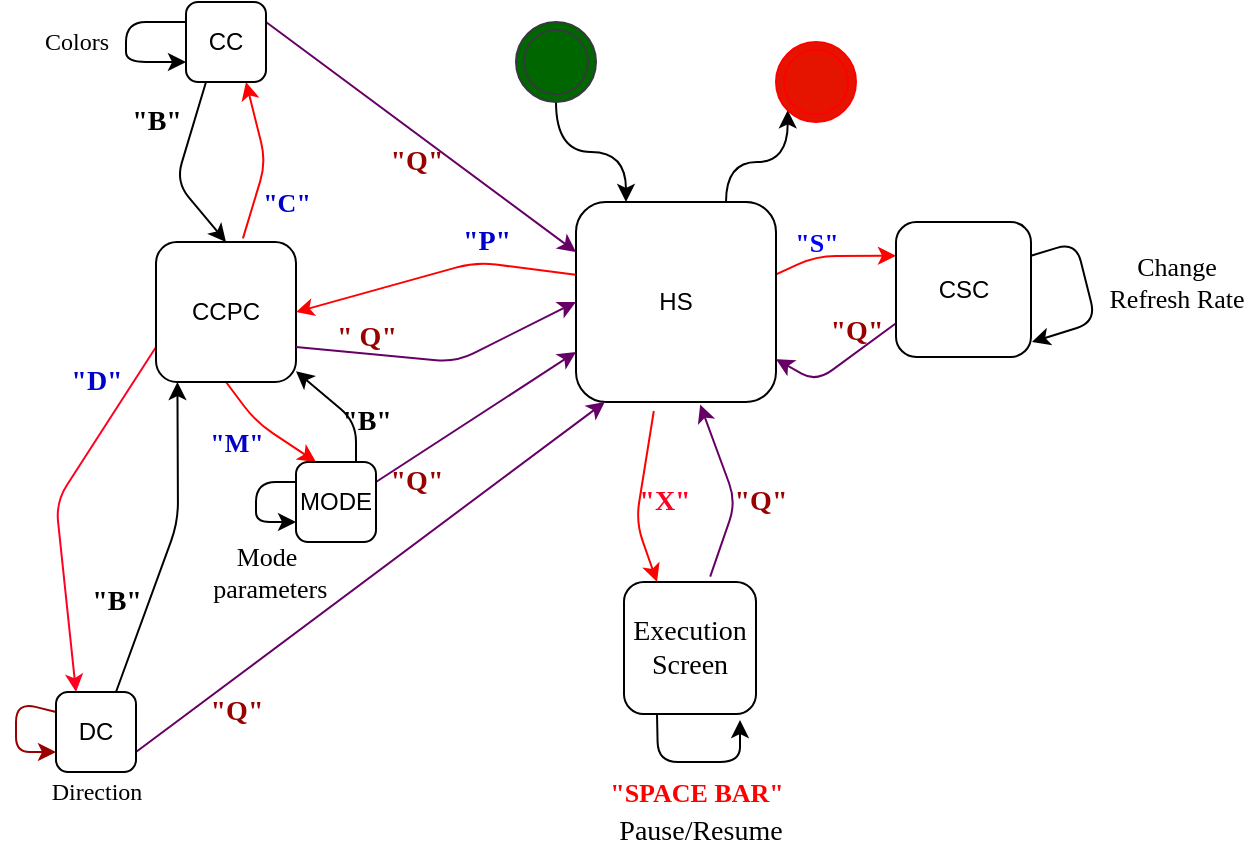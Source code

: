 <mxfile version="14.1.6" type="github" pages="4">
  <diagram id="KMENqYFub2aKkqoj55aV" name="Page-1">
    <mxGraphModel dx="1248" dy="717" grid="1" gridSize="10" guides="1" tooltips="1" connect="1" arrows="1" fold="1" page="1" pageScale="1" pageWidth="827" pageHeight="1169" math="0" shadow="0">
      <root>
        <mxCell id="0" />
        <mxCell id="1" parent="0" />
        <mxCell id="udsd9_pY-eEv8tuGQc4j-26" style="edgeStyle=none;rounded=1;orthogonalLoop=1;jettySize=auto;html=1;entryX=0;entryY=0.25;entryDx=0;entryDy=0;strokeColor=#FF0000;" parent="1" target="udsd9_pY-eEv8tuGQc4j-3" edge="1">
          <mxGeometry relative="1" as="geometry">
            <mxPoint x="460" y="320" as="sourcePoint" />
            <Array as="points">
              <mxPoint x="510" y="297" />
            </Array>
          </mxGeometry>
        </mxCell>
        <mxCell id="udsd9_pY-eEv8tuGQc4j-34" style="edgeStyle=none;rounded=1;orthogonalLoop=1;jettySize=auto;html=1;entryX=0.25;entryY=0;entryDx=0;entryDy=0;fillColor=#e51400;exitX=0.389;exitY=1.045;exitDx=0;exitDy=0;exitPerimeter=0;strokeColor=#FF0000;" parent="1" target="udsd9_pY-eEv8tuGQc4j-5" edge="1" source="udsd9_pY-eEv8tuGQc4j-2">
          <mxGeometry relative="1" as="geometry">
            <mxPoint x="413" y="371" as="sourcePoint" />
            <Array as="points">
              <mxPoint x="420" y="430" />
            </Array>
          </mxGeometry>
        </mxCell>
        <mxCell id="udsd9_pY-eEv8tuGQc4j-35" style="edgeStyle=none;rounded=1;orthogonalLoop=1;jettySize=auto;html=1;exitX=0.653;exitY=-0.041;exitDx=0;exitDy=0;entryX=0.621;entryY=1.013;entryDx=0;entryDy=0;entryPerimeter=0;fillColor=#e51400;exitPerimeter=0;strokeColor=#660066;" parent="1" source="udsd9_pY-eEv8tuGQc4j-5" target="udsd9_pY-eEv8tuGQc4j-2" edge="1">
          <mxGeometry relative="1" as="geometry">
            <Array as="points">
              <mxPoint x="470" y="420" />
            </Array>
          </mxGeometry>
        </mxCell>
        <mxCell id="udsd9_pY-eEv8tuGQc4j-2" value="HS" style="whiteSpace=wrap;html=1;aspect=fixed;rounded=1;" parent="1" vertex="1">
          <mxGeometry x="390" y="270" width="100" height="100" as="geometry" />
        </mxCell>
        <mxCell id="udsd9_pY-eEv8tuGQc4j-27" style="edgeStyle=none;rounded=1;orthogonalLoop=1;jettySize=auto;html=1;exitX=0;exitY=0.75;exitDx=0;exitDy=0;strokeColor=#660066;" parent="1" source="udsd9_pY-eEv8tuGQc4j-3" target="udsd9_pY-eEv8tuGQc4j-2" edge="1">
          <mxGeometry relative="1" as="geometry">
            <Array as="points">
              <mxPoint x="510" y="360" />
            </Array>
          </mxGeometry>
        </mxCell>
        <mxCell id="jzjaGbgt3XxLTUYfQYjC-26" style="edgeStyle=none;rounded=1;orthogonalLoop=1;jettySize=auto;html=1;strokeColor=#000000;exitX=1;exitY=0.25;exitDx=0;exitDy=0;" edge="1" parent="1" source="udsd9_pY-eEv8tuGQc4j-3">
          <mxGeometry relative="1" as="geometry">
            <mxPoint x="618" y="340" as="targetPoint" />
            <mxPoint x="610" y="280" as="sourcePoint" />
            <Array as="points">
              <mxPoint x="640" y="290" />
              <mxPoint x="650" y="330" />
            </Array>
          </mxGeometry>
        </mxCell>
        <mxCell id="udsd9_pY-eEv8tuGQc4j-3" value="CSC" style="whiteSpace=wrap;html=1;aspect=fixed;rounded=1;" parent="1" vertex="1">
          <mxGeometry x="550" y="280" width="67.5" height="67.5" as="geometry" />
        </mxCell>
        <mxCell id="udsd9_pY-eEv8tuGQc4j-16" style="edgeStyle=none;rounded=1;orthogonalLoop=1;jettySize=auto;html=1;entryX=0.75;entryY=1;entryDx=0;entryDy=0;strokeColor=#FF0000;exitX=0.621;exitY=-0.026;exitDx=0;exitDy=0;exitPerimeter=0;" parent="1" source="udsd9_pY-eEv8tuGQc4j-4" target="udsd9_pY-eEv8tuGQc4j-6" edge="1">
          <mxGeometry relative="1" as="geometry">
            <Array as="points">
              <mxPoint x="235" y="250" />
            </Array>
            <mxPoint x="225" y="280" as="sourcePoint" />
          </mxGeometry>
        </mxCell>
        <mxCell id="udsd9_pY-eEv8tuGQc4j-20" style="edgeStyle=none;rounded=1;orthogonalLoop=1;jettySize=auto;html=1;exitX=0.5;exitY=1;exitDx=0;exitDy=0;entryX=0.25;entryY=0;entryDx=0;entryDy=0;strokeColor=#FF0000;" parent="1" source="udsd9_pY-eEv8tuGQc4j-4" target="udsd9_pY-eEv8tuGQc4j-7" edge="1">
          <mxGeometry relative="1" as="geometry">
            <Array as="points">
              <mxPoint x="230" y="380" />
            </Array>
          </mxGeometry>
        </mxCell>
        <mxCell id="jzjaGbgt3XxLTUYfQYjC-6" style="rounded=1;orthogonalLoop=1;jettySize=auto;html=1;exitX=0;exitY=0.75;exitDx=0;exitDy=0;entryX=0.25;entryY=0;entryDx=0;entryDy=0;strokeColor=#FF0022;" edge="1" parent="1" source="udsd9_pY-eEv8tuGQc4j-4" target="9V0BY9GNrlOSa9ccWIrF-1">
          <mxGeometry relative="1" as="geometry">
            <Array as="points">
              <mxPoint x="130" y="420" />
            </Array>
          </mxGeometry>
        </mxCell>
        <mxCell id="udsd9_pY-eEv8tuGQc4j-4" value="CCPC" style="whiteSpace=wrap;html=1;aspect=fixed;rounded=1;" parent="1" vertex="1">
          <mxGeometry x="180" y="290" width="70" height="70" as="geometry" />
        </mxCell>
        <mxCell id="jzjaGbgt3XxLTUYfQYjC-27" style="edgeStyle=none;rounded=1;orthogonalLoop=1;jettySize=auto;html=1;exitX=0.25;exitY=1;exitDx=0;exitDy=0;strokeColor=#000000;" edge="1" parent="1" source="udsd9_pY-eEv8tuGQc4j-5">
          <mxGeometry relative="1" as="geometry">
            <mxPoint x="472" y="529" as="targetPoint" />
            <Array as="points">
              <mxPoint x="431" y="550" />
              <mxPoint x="472" y="550" />
            </Array>
          </mxGeometry>
        </mxCell>
        <mxCell id="udsd9_pY-eEv8tuGQc4j-5" value="&lt;font face=&quot;Times New Roman&quot; style=&quot;font-size: 14px&quot;&gt;Execution Screen&lt;/font&gt;" style="whiteSpace=wrap;html=1;aspect=fixed;rounded=1;" parent="1" vertex="1">
          <mxGeometry x="414" y="460" width="66" height="66" as="geometry" />
        </mxCell>
        <mxCell id="udsd9_pY-eEv8tuGQc4j-17" style="edgeStyle=none;rounded=1;orthogonalLoop=1;jettySize=auto;html=1;exitX=0.25;exitY=1;exitDx=0;exitDy=0;entryX=0.5;entryY=0;entryDx=0;entryDy=0;" parent="1" source="udsd9_pY-eEv8tuGQc4j-6" target="udsd9_pY-eEv8tuGQc4j-4" edge="1">
          <mxGeometry relative="1" as="geometry">
            <Array as="points">
              <mxPoint x="190" y="260" />
            </Array>
          </mxGeometry>
        </mxCell>
        <mxCell id="udsd9_pY-eEv8tuGQc4j-18" style="edgeStyle=none;rounded=1;orthogonalLoop=1;jettySize=auto;html=1;exitX=1;exitY=0.25;exitDx=0;exitDy=0;entryX=0;entryY=0.25;entryDx=0;entryDy=0;fillColor=#e51400;strokeColor=#660066;" parent="1" source="udsd9_pY-eEv8tuGQc4j-6" target="udsd9_pY-eEv8tuGQc4j-2" edge="1">
          <mxGeometry relative="1" as="geometry" />
        </mxCell>
        <mxCell id="udsd9_pY-eEv8tuGQc4j-6" value="CC" style="whiteSpace=wrap;html=1;aspect=fixed;rounded=1;" parent="1" vertex="1">
          <mxGeometry x="195" y="170" width="40" height="40" as="geometry" />
        </mxCell>
        <mxCell id="udsd9_pY-eEv8tuGQc4j-21" style="edgeStyle=none;rounded=1;orthogonalLoop=1;jettySize=auto;html=1;exitX=0.75;exitY=0;exitDx=0;exitDy=0;" parent="1" source="udsd9_pY-eEv8tuGQc4j-7" target="udsd9_pY-eEv8tuGQc4j-4" edge="1">
          <mxGeometry relative="1" as="geometry">
            <Array as="points">
              <mxPoint x="280" y="380" />
            </Array>
          </mxGeometry>
        </mxCell>
        <mxCell id="udsd9_pY-eEv8tuGQc4j-24" style="edgeStyle=none;rounded=1;orthogonalLoop=1;jettySize=auto;html=1;exitX=1;exitY=0.25;exitDx=0;exitDy=0;entryX=0;entryY=0.75;entryDx=0;entryDy=0;fillColor=#e51400;strokeColor=#660066;" parent="1" source="udsd9_pY-eEv8tuGQc4j-7" target="udsd9_pY-eEv8tuGQc4j-2" edge="1">
          <mxGeometry relative="1" as="geometry" />
        </mxCell>
        <mxCell id="udsd9_pY-eEv8tuGQc4j-38" style="edgeStyle=none;rounded=1;orthogonalLoop=1;jettySize=auto;html=1;exitX=0;exitY=0.25;exitDx=0;exitDy=0;entryX=0;entryY=0.75;entryDx=0;entryDy=0;" parent="1" source="udsd9_pY-eEv8tuGQc4j-7" target="udsd9_pY-eEv8tuGQc4j-7" edge="1">
          <mxGeometry relative="1" as="geometry">
            <mxPoint x="130" y="460" as="targetPoint" />
            <Array as="points">
              <mxPoint x="230" y="410" />
              <mxPoint x="230" y="430" />
            </Array>
          </mxGeometry>
        </mxCell>
        <mxCell id="udsd9_pY-eEv8tuGQc4j-7" value="MODE" style="whiteSpace=wrap;html=1;aspect=fixed;rounded=1;" parent="1" vertex="1">
          <mxGeometry x="250" y="400" width="40" height="40" as="geometry" />
        </mxCell>
        <mxCell id="udsd9_pY-eEv8tuGQc4j-13" value="" style="endArrow=classic;html=1;exitX=-0.002;exitY=0.364;exitDx=0;exitDy=0;entryX=1;entryY=0.5;entryDx=0;entryDy=0;exitPerimeter=0;strokeColor=#FF0000;" parent="1" source="udsd9_pY-eEv8tuGQc4j-2" target="udsd9_pY-eEv8tuGQc4j-4" edge="1">
          <mxGeometry width="50" height="50" relative="1" as="geometry">
            <mxPoint x="440" y="340" as="sourcePoint" />
            <mxPoint x="390" y="390" as="targetPoint" />
            <Array as="points">
              <mxPoint x="340" y="300" />
            </Array>
          </mxGeometry>
        </mxCell>
        <mxCell id="udsd9_pY-eEv8tuGQc4j-14" style="rounded=1;orthogonalLoop=1;jettySize=auto;html=1;elbow=vertical;exitX=1;exitY=0.75;exitDx=0;exitDy=0;strokeColor=#660066;entryX=0;entryY=0.5;entryDx=0;entryDy=0;" parent="1" source="udsd9_pY-eEv8tuGQc4j-4" edge="1" target="udsd9_pY-eEv8tuGQc4j-2">
          <mxGeometry relative="1" as="geometry">
            <mxPoint x="280" y="335" as="sourcePoint" />
            <mxPoint x="388" y="340" as="targetPoint" />
            <Array as="points">
              <mxPoint x="330" y="350" />
            </Array>
          </mxGeometry>
        </mxCell>
        <mxCell id="udsd9_pY-eEv8tuGQc4j-39" style="edgeStyle=none;rounded=1;orthogonalLoop=1;jettySize=auto;html=1;exitX=0;exitY=0.25;exitDx=0;exitDy=0;entryX=0;entryY=0.75;entryDx=0;entryDy=0;" parent="1" edge="1">
          <mxGeometry relative="1" as="geometry">
            <mxPoint x="195" y="200" as="targetPoint" />
            <mxPoint x="195" y="180" as="sourcePoint" />
            <Array as="points">
              <mxPoint x="165" y="180" />
              <mxPoint x="165" y="200" />
            </Array>
          </mxGeometry>
        </mxCell>
        <mxCell id="udsd9_pY-eEv8tuGQc4j-45" value="&lt;font color=&quot;#ff0022&quot; face=&quot;Times New Roman&quot; size=&quot;1&quot;&gt;&lt;b style=&quot;font-size: 14px&quot;&gt;&quot;X&quot;&lt;/b&gt;&lt;/font&gt;" style="text;html=1;align=center;verticalAlign=middle;resizable=0;points=[];autosize=1;" parent="1" vertex="1">
          <mxGeometry x="414" y="410" width="40" height="20" as="geometry" />
        </mxCell>
        <mxCell id="udsd9_pY-eEv8tuGQc4j-46" value="&lt;font face=&quot;Times New Roman&quot; size=&quot;1&quot; color=&quot;#990000&quot;&gt;&lt;b style=&quot;font-size: 14px&quot;&gt;&quot;Q&quot;&lt;/b&gt;&lt;/font&gt;" style="text;html=1;align=center;verticalAlign=middle;resizable=0;points=[];autosize=1;" parent="1" vertex="1">
          <mxGeometry x="461.75" y="410" width="40" height="20" as="geometry" />
        </mxCell>
        <mxCell id="udsd9_pY-eEv8tuGQc4j-47" value="&lt;font face=&quot;Times New Roman&quot; style=&quot;font-size: 13px&quot; color=&quot;#ff0000&quot;&gt;&lt;b&gt;&quot;SPACE BAR&quot;&lt;/b&gt;&lt;/font&gt;" style="text;html=1;align=center;verticalAlign=middle;resizable=0;points=[];autosize=1;" parent="1" vertex="1">
          <mxGeometry x="400" y="555" width="100" height="20" as="geometry" />
        </mxCell>
        <mxCell id="udsd9_pY-eEv8tuGQc4j-48" value="&lt;font face=&quot;Times New Roman&quot; size=&quot;1&quot;&gt;&lt;b style=&quot;font-size: 14px&quot;&gt;&quot;B&quot;&lt;/b&gt;&lt;/font&gt;" style="text;html=1;align=center;verticalAlign=middle;resizable=0;points=[];autosize=1;" parent="1" vertex="1">
          <mxGeometry x="160" y="220" width="40" height="20" as="geometry" />
        </mxCell>
        <mxCell id="udsd9_pY-eEv8tuGQc4j-49" value="&lt;font face=&quot;Times New Roman&quot; size=&quot;1&quot;&gt;&lt;b style=&quot;font-size: 14px&quot;&gt;&quot;B&quot;&lt;/b&gt;&lt;/font&gt;" style="text;html=1;align=center;verticalAlign=middle;resizable=0;points=[];autosize=1;" parent="1" vertex="1">
          <mxGeometry x="265" y="370" width="40" height="20" as="geometry" />
        </mxCell>
        <mxCell id="udsd9_pY-eEv8tuGQc4j-53" value="&lt;font face=&quot;Times New Roman&quot; size=&quot;1&quot; color=&quot;#0000cc&quot;&gt;&lt;b style=&quot;font-size: 14px&quot;&gt;&quot;P&quot;&lt;/b&gt;&lt;/font&gt;" style="text;html=1;align=center;verticalAlign=middle;resizable=0;points=[];autosize=1;" parent="1" vertex="1">
          <mxGeometry x="325" y="280" width="40" height="20" as="geometry" />
        </mxCell>
        <mxCell id="udsd9_pY-eEv8tuGQc4j-54" value="&lt;font face=&quot;Times New Roman&quot; size=&quot;1&quot; color=&quot;#990000&quot;&gt;&lt;b style=&quot;font-size: 14px&quot;&gt;&quot; Q&quot;&lt;/b&gt;&lt;/font&gt;" style="text;html=1;align=center;verticalAlign=middle;resizable=0;points=[];autosize=1;" parent="1" vertex="1">
          <mxGeometry x="260" y="327.5" width="50" height="20" as="geometry" />
        </mxCell>
        <mxCell id="udsd9_pY-eEv8tuGQc4j-55" value="&lt;font style=&quot;font-size: 14px&quot; face=&quot;Times New Roman&quot; color=&quot;#990000&quot;&gt;&lt;b&gt;&quot;Q&quot;&lt;/b&gt;&lt;/font&gt;" style="text;html=1;align=center;verticalAlign=middle;resizable=0;points=[];autosize=1;" parent="1" vertex="1">
          <mxGeometry x="290" y="240" width="40" height="20" as="geometry" />
        </mxCell>
        <mxCell id="udsd9_pY-eEv8tuGQc4j-57" value="&lt;font style=&quot;font-size: 14px&quot; face=&quot;Times New Roman&quot; color=&quot;#990000&quot;&gt;&lt;b&gt;&quot;Q&quot;&lt;/b&gt;&lt;/font&gt;" style="text;html=1;align=center;verticalAlign=middle;resizable=0;points=[];autosize=1;" parent="1" vertex="1">
          <mxGeometry x="290" y="400" width="40" height="20" as="geometry" />
        </mxCell>
        <mxCell id="udsd9_pY-eEv8tuGQc4j-61" value="&lt;font face=&quot;Times New Roman&quot; style=&quot;font-size: 13px&quot;&gt;Change &lt;br&gt;Refresh Rate&lt;/font&gt;" style="text;html=1;align=center;verticalAlign=middle;resizable=0;points=[];autosize=1;" parent="1" vertex="1">
          <mxGeometry x="650" y="295" width="80" height="30" as="geometry" />
        </mxCell>
        <mxCell id="udsd9_pY-eEv8tuGQc4j-63" value="&lt;font face=&quot;Times New Roman&quot;&gt;Colors&lt;/font&gt;" style="text;html=1;align=center;verticalAlign=middle;resizable=0;points=[];autosize=1;" parent="1" vertex="1">
          <mxGeometry x="115" y="180" width="50" height="20" as="geometry" />
        </mxCell>
        <mxCell id="udsd9_pY-eEv8tuGQc4j-64" value="&lt;font style=&quot;font-size: 13px&quot; face=&quot;Times New Roman&quot;&gt;Mode&lt;br&gt;&amp;nbsp;parameters&lt;/font&gt;" style="text;html=1;align=center;verticalAlign=middle;resizable=0;points=[];autosize=1;" parent="1" vertex="1">
          <mxGeometry x="195" y="440" width="80" height="30" as="geometry" />
        </mxCell>
        <mxCell id="udsd9_pY-eEv8tuGQc4j-68" style="edgeStyle=orthogonalEdgeStyle;rounded=1;orthogonalLoop=1;jettySize=auto;html=1;exitX=0.5;exitY=1;exitDx=0;exitDy=0;entryX=0.25;entryY=0;entryDx=0;entryDy=0;strokeColor=#000000;curved=1;" parent="1" source="udsd9_pY-eEv8tuGQc4j-66" target="udsd9_pY-eEv8tuGQc4j-2" edge="1">
          <mxGeometry relative="1" as="geometry" />
        </mxCell>
        <mxCell id="udsd9_pY-eEv8tuGQc4j-66" value="" style="ellipse;shape=doubleEllipse;whiteSpace=wrap;html=1;aspect=fixed;rounded=1;strokeColor=#36393d;fillColor=#006600;" parent="1" vertex="1">
          <mxGeometry x="360" y="180" width="40" height="40" as="geometry" />
        </mxCell>
        <mxCell id="udsd9_pY-eEv8tuGQc4j-69" style="edgeStyle=orthogonalEdgeStyle;curved=1;rounded=1;orthogonalLoop=1;jettySize=auto;html=1;exitX=0.75;exitY=0;exitDx=0;exitDy=0;entryX=0;entryY=1;entryDx=0;entryDy=0;strokeColor=#000000;" parent="1" source="udsd9_pY-eEv8tuGQc4j-2" target="udsd9_pY-eEv8tuGQc4j-67" edge="1">
          <mxGeometry relative="1" as="geometry" />
        </mxCell>
        <mxCell id="udsd9_pY-eEv8tuGQc4j-67" value="" style="ellipse;shape=doubleEllipse;whiteSpace=wrap;html=1;aspect=fixed;rounded=1;fillColor=#e51400;fontColor=#ffffff;strokeColor=#FF0000;" parent="1" vertex="1">
          <mxGeometry x="490" y="190" width="40" height="40" as="geometry" />
        </mxCell>
        <mxCell id="udsd9_pY-eEv8tuGQc4j-70" value="&lt;b&gt;&lt;font face=&quot;Times New Roman&quot; style=&quot;font-size: 13px&quot; color=&quot;#0000ff&quot;&gt;&quot;S&quot;&lt;/font&gt;&lt;/b&gt;" style="text;html=1;align=center;verticalAlign=middle;resizable=0;points=[];autosize=1;" parent="1" vertex="1">
          <mxGeometry x="490" y="280" width="40" height="20" as="geometry" />
        </mxCell>
        <mxCell id="udsd9_pY-eEv8tuGQc4j-71" value="&lt;font face=&quot;Times New Roman&quot; size=&quot;1&quot; color=&quot;#990000&quot;&gt;&lt;b style=&quot;font-size: 14px&quot;&gt;&quot;Q&quot;&lt;/b&gt;&lt;/font&gt;" style="text;html=1;align=center;verticalAlign=middle;resizable=0;points=[];autosize=1;" parent="1" vertex="1">
          <mxGeometry x="510" y="325" width="40" height="20" as="geometry" />
        </mxCell>
        <mxCell id="udsd9_pY-eEv8tuGQc4j-76" value="&lt;b&gt;&lt;font face=&quot;Times New Roman&quot; style=&quot;font-size: 13px&quot; color=&quot;#0000cc&quot;&gt;&quot;C&quot;&lt;/font&gt;&lt;/b&gt;" style="text;html=1;align=center;verticalAlign=middle;resizable=0;points=[];autosize=1;" parent="1" vertex="1">
          <mxGeometry x="225" y="260" width="40" height="20" as="geometry" />
        </mxCell>
        <mxCell id="udsd9_pY-eEv8tuGQc4j-77" value="&lt;b&gt;&lt;font face=&quot;Times New Roman&quot; style=&quot;font-size: 13px&quot; color=&quot;#0000cc&quot;&gt;&quot;M&quot;&lt;/font&gt;&lt;/b&gt;" style="text;html=1;align=center;verticalAlign=middle;resizable=0;points=[];autosize=1;" parent="1" vertex="1">
          <mxGeometry x="200" y="380" width="40" height="20" as="geometry" />
        </mxCell>
        <mxCell id="jzjaGbgt3XxLTUYfQYjC-18" style="edgeStyle=none;rounded=1;orthogonalLoop=1;jettySize=auto;html=1;strokeColor=#000000;" edge="1" parent="1" source="udsd9_pY-eEv8tuGQc4j-79" target="udsd9_pY-eEv8tuGQc4j-47">
          <mxGeometry relative="1" as="geometry" />
        </mxCell>
        <mxCell id="udsd9_pY-eEv8tuGQc4j-79" value="&lt;font face=&quot;Times New Roman&quot; style=&quot;font-size: 14px&quot;&gt;Pause/Resume&lt;/font&gt;" style="text;html=1;align=center;verticalAlign=middle;resizable=0;points=[];autosize=1;" parent="1" vertex="1">
          <mxGeometry x="401.75" y="575" width="100" height="20" as="geometry" />
        </mxCell>
        <mxCell id="jzjaGbgt3XxLTUYfQYjC-7" style="edgeStyle=none;rounded=1;orthogonalLoop=1;jettySize=auto;html=1;exitX=0.75;exitY=0;exitDx=0;exitDy=0;entryX=0.153;entryY=1;entryDx=0;entryDy=0;entryPerimeter=0;" edge="1" parent="1" source="9V0BY9GNrlOSa9ccWIrF-1" target="udsd9_pY-eEv8tuGQc4j-4">
          <mxGeometry relative="1" as="geometry">
            <Array as="points">
              <mxPoint x="191" y="430" />
            </Array>
          </mxGeometry>
        </mxCell>
        <mxCell id="jzjaGbgt3XxLTUYfQYjC-9" style="edgeStyle=none;rounded=1;orthogonalLoop=1;jettySize=auto;html=1;exitX=0;exitY=0.25;exitDx=0;exitDy=0;strokeColor=#990000;entryX=0;entryY=0.75;entryDx=0;entryDy=0;" edge="1" parent="1" source="9V0BY9GNrlOSa9ccWIrF-1" target="9V0BY9GNrlOSa9ccWIrF-1">
          <mxGeometry relative="1" as="geometry">
            <mxPoint x="30" y="360" as="targetPoint" />
            <Array as="points">
              <mxPoint x="110" y="520" />
              <mxPoint x="110" y="545" />
            </Array>
          </mxGeometry>
        </mxCell>
        <mxCell id="jzjaGbgt3XxLTUYfQYjC-22" style="edgeStyle=none;rounded=1;orthogonalLoop=1;jettySize=auto;html=1;exitX=1;exitY=0.75;exitDx=0;exitDy=0;entryX=0.144;entryY=1;entryDx=0;entryDy=0;entryPerimeter=0;strokeColor=#660066;" edge="1" parent="1" source="9V0BY9GNrlOSa9ccWIrF-1" target="udsd9_pY-eEv8tuGQc4j-2">
          <mxGeometry relative="1" as="geometry" />
        </mxCell>
        <mxCell id="9V0BY9GNrlOSa9ccWIrF-1" value="DC" style="whiteSpace=wrap;html=1;aspect=fixed;rounded=1;" vertex="1" parent="1">
          <mxGeometry x="130" y="515" width="40" height="40" as="geometry" />
        </mxCell>
        <mxCell id="jzjaGbgt3XxLTUYfQYjC-12" value="&lt;font face=&quot;Times New Roman&quot; size=&quot;1&quot; color=&quot;#0000cc&quot;&gt;&lt;b style=&quot;font-size: 14px&quot;&gt;&quot;D&quot;&lt;/b&gt;&lt;/font&gt;" style="text;html=1;align=center;verticalAlign=middle;resizable=0;points=[];autosize=1;" vertex="1" parent="1">
          <mxGeometry x="130" y="350" width="40" height="20" as="geometry" />
        </mxCell>
        <mxCell id="jzjaGbgt3XxLTUYfQYjC-14" value="&lt;font face=&quot;Times New Roman&quot; size=&quot;1&quot;&gt;&lt;b style=&quot;font-size: 14px&quot;&gt;&quot;B&quot;&lt;/b&gt;&lt;/font&gt;" style="text;html=1;align=center;verticalAlign=middle;resizable=0;points=[];autosize=1;" vertex="1" parent="1">
          <mxGeometry x="140" y="460" width="40" height="20" as="geometry" />
        </mxCell>
        <mxCell id="jzjaGbgt3XxLTUYfQYjC-16" value="&lt;font face=&quot;Times New Roman&quot;&gt;Direction&lt;/font&gt;" style="text;html=1;align=center;verticalAlign=middle;resizable=0;points=[];autosize=1;" vertex="1" parent="1">
          <mxGeometry x="120" y="555" width="60" height="20" as="geometry" />
        </mxCell>
        <mxCell id="jzjaGbgt3XxLTUYfQYjC-24" value="&lt;font style=&quot;font-size: 14px&quot; face=&quot;Times New Roman&quot; color=&quot;#990000&quot;&gt;&lt;b&gt;&quot;Q&quot;&lt;/b&gt;&lt;/font&gt;" style="text;html=1;align=center;verticalAlign=middle;resizable=0;points=[];autosize=1;" vertex="1" parent="1">
          <mxGeometry x="200" y="515" width="40" height="20" as="geometry" />
        </mxCell>
      </root>
    </mxGraphModel>
  </diagram>
  <diagram id="WGxKFKc59wXXaIES8T1c" name="Page-2">
    <mxGraphModel dx="1248" dy="717" grid="1" gridSize="10" guides="1" tooltips="1" connect="1" arrows="1" fold="1" page="1" pageScale="1" pageWidth="827" pageHeight="1169" math="0" shadow="0">
      <root>
        <mxCell id="8pjRHUa_SHSxxoDWagVZ-0" />
        <mxCell id="8pjRHUa_SHSxxoDWagVZ-1" parent="8pjRHUa_SHSxxoDWagVZ-0" />
        <mxCell id="8pjRHUa_SHSxxoDWagVZ-4" style="edgeStyle=orthogonalEdgeStyle;curved=1;rounded=1;orthogonalLoop=1;jettySize=auto;html=1;exitX=0.5;exitY=1;exitDx=0;exitDy=0;strokeColor=#000000;" parent="8pjRHUa_SHSxxoDWagVZ-1" source="8pjRHUa_SHSxxoDWagVZ-2" target="8pjRHUa_SHSxxoDWagVZ-3" edge="1">
          <mxGeometry relative="1" as="geometry" />
        </mxCell>
        <mxCell id="8pjRHUa_SHSxxoDWagVZ-2" value="&lt;b&gt;&lt;font face=&quot;Times New Roman&quot; style=&quot;font-size: 14px&quot;&gt;START&lt;/font&gt;&lt;/b&gt;" style="ellipse;whiteSpace=wrap;html=1;rounded=1;" parent="8pjRHUa_SHSxxoDWagVZ-1" vertex="1">
          <mxGeometry x="320" y="80" width="120" height="50" as="geometry" />
        </mxCell>
        <mxCell id="8pjRHUa_SHSxxoDWagVZ-6" style="edgeStyle=orthogonalEdgeStyle;curved=1;rounded=1;orthogonalLoop=1;jettySize=auto;html=1;exitX=0.5;exitY=1;exitDx=0;exitDy=0;entryX=0.5;entryY=0;entryDx=0;entryDy=0;strokeColor=#000000;" parent="8pjRHUa_SHSxxoDWagVZ-1" source="8pjRHUa_SHSxxoDWagVZ-3" target="8pjRHUa_SHSxxoDWagVZ-5" edge="1">
          <mxGeometry relative="1" as="geometry" />
        </mxCell>
        <mxCell id="8pjRHUa_SHSxxoDWagVZ-3" value="&lt;font face=&quot;Times New Roman&quot; style=&quot;font-size: 14px&quot;&gt;CHECK MASTER/SLAVE CONFIGURATION JUMPER&lt;/font&gt;" style="rounded=1;whiteSpace=wrap;html=1;" parent="8pjRHUa_SHSxxoDWagVZ-1" vertex="1">
          <mxGeometry x="320" y="170" width="120" height="70" as="geometry" />
        </mxCell>
        <mxCell id="8pjRHUa_SHSxxoDWagVZ-9" style="edgeStyle=orthogonalEdgeStyle;curved=1;rounded=1;orthogonalLoop=1;jettySize=auto;html=1;exitX=0.5;exitY=1;exitDx=0;exitDy=0;strokeColor=#000000;" parent="8pjRHUa_SHSxxoDWagVZ-1" source="8pjRHUa_SHSxxoDWagVZ-5" target="8pjRHUa_SHSxxoDWagVZ-7" edge="1">
          <mxGeometry relative="1" as="geometry" />
        </mxCell>
        <mxCell id="8pjRHUa_SHSxxoDWagVZ-10" style="edgeStyle=orthogonalEdgeStyle;rounded=1;orthogonalLoop=1;jettySize=auto;html=1;exitX=1;exitY=0.5;exitDx=0;exitDy=0;entryX=0.589;entryY=0.03;entryDx=0;entryDy=0;entryPerimeter=0;strokeColor=#000000;" parent="8pjRHUa_SHSxxoDWagVZ-1" source="8pjRHUa_SHSxxoDWagVZ-5" target="8pjRHUa_SHSxxoDWagVZ-8" edge="1">
          <mxGeometry relative="1" as="geometry" />
        </mxCell>
        <mxCell id="8pjRHUa_SHSxxoDWagVZ-5" value="IF JUMPER CONFIGURED" style="rhombus;whiteSpace=wrap;html=1;rounded=0;" parent="8pjRHUa_SHSxxoDWagVZ-1" vertex="1">
          <mxGeometry x="325" y="270" width="110" height="100" as="geometry" />
        </mxCell>
        <mxCell id="8pjRHUa_SHSxxoDWagVZ-7" value="START AS SLAVE" style="rounded=1;whiteSpace=wrap;html=1;" parent="8pjRHUa_SHSxxoDWagVZ-1" vertex="1">
          <mxGeometry x="320" y="420" width="120" height="60" as="geometry" />
        </mxCell>
        <mxCell id="8pjRHUa_SHSxxoDWagVZ-8" value="START AS MASTER" style="rounded=1;whiteSpace=wrap;html=1;" parent="8pjRHUa_SHSxxoDWagVZ-1" vertex="1">
          <mxGeometry x="520" y="420" width="120" height="60" as="geometry" />
        </mxCell>
      </root>
    </mxGraphModel>
  </diagram>
  <diagram id="YCOpnGT8ZExyeJ_AMXMT" name="Page-3">
    <mxGraphModel dx="1248" dy="717" grid="1" gridSize="10" guides="1" tooltips="1" connect="1" arrows="1" fold="1" page="1" pageScale="1" pageWidth="827" pageHeight="1169" math="0" shadow="0">
      <root>
        <mxCell id="RTwTuETlYh8GGEDQ_mnh-0" />
        <mxCell id="RTwTuETlYh8GGEDQ_mnh-1" parent="RTwTuETlYh8GGEDQ_mnh-0" />
        <mxCell id="RTwTuETlYh8GGEDQ_mnh-4" style="edgeStyle=orthogonalEdgeStyle;rounded=1;orthogonalLoop=1;jettySize=auto;html=1;exitX=0.5;exitY=1;exitDx=0;exitDy=0;entryX=0.5;entryY=0;entryDx=0;entryDy=0;strokeColor=#000000;" parent="RTwTuETlYh8GGEDQ_mnh-1" source="RTwTuETlYh8GGEDQ_mnh-2" target="RTwTuETlYh8GGEDQ_mnh-3" edge="1">
          <mxGeometry relative="1" as="geometry" />
        </mxCell>
        <mxCell id="RTwTuETlYh8GGEDQ_mnh-2" value="&lt;b&gt;&lt;font face=&quot;Times New Roman&quot; style=&quot;font-size: 14px&quot;&gt;START&lt;/font&gt;&lt;/b&gt;&amp;nbsp;as MASTER" style="ellipse;whiteSpace=wrap;html=1;rounded=0;" parent="RTwTuETlYh8GGEDQ_mnh-1" vertex="1">
          <mxGeometry x="330" y="80" width="110" height="50" as="geometry" />
        </mxCell>
        <mxCell id="RTwTuETlYh8GGEDQ_mnh-6" style="edgeStyle=orthogonalEdgeStyle;rounded=1;orthogonalLoop=1;jettySize=auto;html=1;exitX=0.5;exitY=1;exitDx=0;exitDy=0;entryX=0.5;entryY=0;entryDx=0;entryDy=0;strokeColor=#000000;" parent="RTwTuETlYh8GGEDQ_mnh-1" source="RTwTuETlYh8GGEDQ_mnh-3" target="RTwTuETlYh8GGEDQ_mnh-5" edge="1">
          <mxGeometry relative="1" as="geometry" />
        </mxCell>
        <mxCell id="RTwTuETlYh8GGEDQ_mnh-3" value="&lt;font face=&quot;Times New Roman&quot; size=&quot;1&quot;&gt;&lt;span style=&quot;font-size: 13px&quot;&gt;INITIALIZE RGB LED&lt;/span&gt;&lt;/font&gt;" style="rounded=1;whiteSpace=wrap;html=1;" parent="RTwTuETlYh8GGEDQ_mnh-1" vertex="1">
          <mxGeometry x="325" y="150" width="120" height="60" as="geometry" />
        </mxCell>
        <mxCell id="RTwTuETlYh8GGEDQ_mnh-8" style="edgeStyle=orthogonalEdgeStyle;rounded=1;orthogonalLoop=1;jettySize=auto;html=1;exitX=0.5;exitY=1;exitDx=0;exitDy=0;strokeColor=#000000;" parent="RTwTuETlYh8GGEDQ_mnh-1" source="RTwTuETlYh8GGEDQ_mnh-5" target="RTwTuETlYh8GGEDQ_mnh-7" edge="1">
          <mxGeometry relative="1" as="geometry" />
        </mxCell>
        <mxCell id="RTwTuETlYh8GGEDQ_mnh-5" value="&lt;font face=&quot;Times New Roman&quot; style=&quot;font-size: 12px&quot;&gt;CONFIGUARTION = DEFAULT CONFIGURATION&lt;/font&gt;" style="rounded=1;whiteSpace=wrap;html=1;" parent="RTwTuETlYh8GGEDQ_mnh-1" vertex="1">
          <mxGeometry x="325" y="230" width="120" height="60" as="geometry" />
        </mxCell>
        <mxCell id="RTwTuETlYh8GGEDQ_mnh-10" style="edgeStyle=orthogonalEdgeStyle;rounded=1;orthogonalLoop=1;jettySize=auto;html=1;exitX=0.5;exitY=1;exitDx=0;exitDy=0;strokeColor=#000000;" parent="RTwTuETlYh8GGEDQ_mnh-1" source="RTwTuETlYh8GGEDQ_mnh-7" target="RTwTuETlYh8GGEDQ_mnh-9" edge="1">
          <mxGeometry relative="1" as="geometry" />
        </mxCell>
        <mxCell id="RTwTuETlYh8GGEDQ_mnh-7" value="&lt;font face=&quot;Times New Roman&quot; style=&quot;font-size: 14px&quot;&gt;Send Configuration&lt;br&gt;&amp;nbsp;to slave&lt;/font&gt;" style="shape=step;perimeter=stepPerimeter;whiteSpace=wrap;html=1;fixedSize=1;rounded=0;" parent="RTwTuETlYh8GGEDQ_mnh-1" vertex="1">
          <mxGeometry x="305" y="310" width="160" height="50" as="geometry" />
        </mxCell>
        <mxCell id="RTwTuETlYh8GGEDQ_mnh-12" style="edgeStyle=orthogonalEdgeStyle;rounded=1;orthogonalLoop=1;jettySize=auto;html=1;exitX=0.5;exitY=1;exitDx=0;exitDy=0;entryX=0.5;entryY=0;entryDx=0;entryDy=0;strokeColor=#000000;" parent="RTwTuETlYh8GGEDQ_mnh-1" source="RTwTuETlYh8GGEDQ_mnh-9" target="RTwTuETlYh8GGEDQ_mnh-11" edge="1">
          <mxGeometry relative="1" as="geometry" />
        </mxCell>
        <mxCell id="RTwTuETlYh8GGEDQ_mnh-9" value="HOMESCREEN" style="rounded=1;whiteSpace=wrap;html=1;" parent="RTwTuETlYh8GGEDQ_mnh-1" vertex="1">
          <mxGeometry x="325" y="390" width="120" height="30" as="geometry" />
        </mxCell>
        <mxCell id="RTwTuETlYh8GGEDQ_mnh-14" style="edgeStyle=orthogonalEdgeStyle;rounded=1;orthogonalLoop=1;jettySize=auto;html=1;exitX=0.5;exitY=1;exitDx=0;exitDy=0;entryX=0.5;entryY=0;entryDx=0;entryDy=0;strokeColor=#000000;" parent="RTwTuETlYh8GGEDQ_mnh-1" source="RTwTuETlYh8GGEDQ_mnh-11" target="RTwTuETlYh8GGEDQ_mnh-13" edge="1">
          <mxGeometry relative="1" as="geometry" />
        </mxCell>
        <mxCell id="RTwTuETlYh8GGEDQ_mnh-24" style="edgeStyle=orthogonalEdgeStyle;rounded=1;orthogonalLoop=1;jettySize=auto;html=1;exitX=1;exitY=0.5;exitDx=0;exitDy=0;entryX=0.5;entryY=0;entryDx=0;entryDy=0;strokeColor=#000000;" parent="RTwTuETlYh8GGEDQ_mnh-1" source="RTwTuETlYh8GGEDQ_mnh-11" target="RTwTuETlYh8GGEDQ_mnh-23" edge="1">
          <mxGeometry relative="1" as="geometry" />
        </mxCell>
        <mxCell id="RTwTuETlYh8GGEDQ_mnh-11" value="&lt;font face=&quot;Times New Roman&quot; style=&quot;font-size: 14px&quot;&gt;Is Change configurations?&lt;/font&gt;" style="rhombus;whiteSpace=wrap;html=1;rounded=0;" parent="RTwTuETlYh8GGEDQ_mnh-1" vertex="1">
          <mxGeometry x="325" y="440" width="120" height="110" as="geometry" />
        </mxCell>
        <mxCell id="RTwTuETlYh8GGEDQ_mnh-20" style="edgeStyle=orthogonalEdgeStyle;rounded=1;orthogonalLoop=1;jettySize=auto;html=1;exitX=0.5;exitY=1;exitDx=0;exitDy=0;strokeColor=#000000;" parent="RTwTuETlYh8GGEDQ_mnh-1" source="RTwTuETlYh8GGEDQ_mnh-13" target="RTwTuETlYh8GGEDQ_mnh-17" edge="1">
          <mxGeometry relative="1" as="geometry" />
        </mxCell>
        <mxCell id="RTwTuETlYh8GGEDQ_mnh-13" value="&lt;font face=&quot;Times New Roman&quot; style=&quot;font-size: 14px&quot;&gt;Change Configuration interface on Console&lt;/font&gt;" style="rounded=1;whiteSpace=wrap;html=1;" parent="RTwTuETlYh8GGEDQ_mnh-1" vertex="1">
          <mxGeometry x="325" y="585" width="120" height="60" as="geometry" />
        </mxCell>
        <mxCell id="RTwTuETlYh8GGEDQ_mnh-22" style="edgeStyle=orthogonalEdgeStyle;rounded=1;orthogonalLoop=1;jettySize=auto;html=1;exitX=0.5;exitY=1;exitDx=0;exitDy=0;strokeColor=#000000;" parent="RTwTuETlYh8GGEDQ_mnh-1" source="RTwTuETlYh8GGEDQ_mnh-15" edge="1">
          <mxGeometry relative="1" as="geometry">
            <mxPoint x="385" y="380" as="targetPoint" />
            <Array as="points">
              <mxPoint x="385" y="830" />
              <mxPoint x="180" y="830" />
              <mxPoint x="180" y="380" />
              <mxPoint x="300" y="380" />
            </Array>
          </mxGeometry>
        </mxCell>
        <mxCell id="RTwTuETlYh8GGEDQ_mnh-15" value="&lt;font face=&quot;Times New Roman&quot; style=&quot;font-size: 14px&quot;&gt;Send NEW &lt;br&gt;Configuration&lt;br&gt;&amp;nbsp;to slave&lt;/font&gt;" style="shape=step;perimeter=stepPerimeter;whiteSpace=wrap;html=1;fixedSize=1;rounded=0;" parent="RTwTuETlYh8GGEDQ_mnh-1" vertex="1">
          <mxGeometry x="305" y="760" width="160" height="50" as="geometry" />
        </mxCell>
        <mxCell id="RTwTuETlYh8GGEDQ_mnh-21" style="edgeStyle=orthogonalEdgeStyle;rounded=1;orthogonalLoop=1;jettySize=auto;html=1;exitX=0.5;exitY=1;exitDx=0;exitDy=0;entryX=0.5;entryY=0;entryDx=0;entryDy=0;strokeColor=#000000;" parent="RTwTuETlYh8GGEDQ_mnh-1" source="RTwTuETlYh8GGEDQ_mnh-17" target="RTwTuETlYh8GGEDQ_mnh-15" edge="1">
          <mxGeometry relative="1" as="geometry" />
        </mxCell>
        <mxCell id="RTwTuETlYh8GGEDQ_mnh-17" value="&lt;font face=&quot;Times New Roman&quot; style=&quot;font-size: 12px&quot;&gt;CONFIGURATION = NEW CONFIGURATION&lt;/font&gt;" style="rounded=1;whiteSpace=wrap;html=1;" parent="RTwTuETlYh8GGEDQ_mnh-1" vertex="1">
          <mxGeometry x="325" y="670" width="120" height="60" as="geometry" />
        </mxCell>
        <mxCell id="RTwTuETlYh8GGEDQ_mnh-27" style="edgeStyle=orthogonalEdgeStyle;rounded=1;orthogonalLoop=1;jettySize=auto;html=1;exitX=0.5;exitY=1;exitDx=0;exitDy=0;strokeColor=#000000;" parent="RTwTuETlYh8GGEDQ_mnh-1" source="RTwTuETlYh8GGEDQ_mnh-23" target="RTwTuETlYh8GGEDQ_mnh-26" edge="1">
          <mxGeometry relative="1" as="geometry" />
        </mxCell>
        <mxCell id="FZhjGkcyBMDNRa77cKUm-0" style="edgeStyle=orthogonalEdgeStyle;rounded=1;orthogonalLoop=1;jettySize=auto;html=1;exitX=1;exitY=0.5;exitDx=0;exitDy=0;strokeColor=#000000;" parent="RTwTuETlYh8GGEDQ_mnh-1" source="RTwTuETlYh8GGEDQ_mnh-23" edge="1">
          <mxGeometry relative="1" as="geometry">
            <mxPoint x="380" y="380" as="targetPoint" />
            <Array as="points">
              <mxPoint x="690" y="560" />
              <mxPoint x="690" y="380" />
            </Array>
          </mxGeometry>
        </mxCell>
        <mxCell id="RTwTuETlYh8GGEDQ_mnh-23" value="&lt;font face=&quot;Times New Roman&quot; style=&quot;font-size: 14px&quot;&gt;Is&lt;br&gt;&amp;nbsp;START?&lt;/font&gt;" style="rhombus;whiteSpace=wrap;html=1;rounded=0;" parent="RTwTuETlYh8GGEDQ_mnh-1" vertex="1">
          <mxGeometry x="590" y="520" width="80" height="80" as="geometry" />
        </mxCell>
        <mxCell id="RTwTuETlYh8GGEDQ_mnh-28" style="edgeStyle=orthogonalEdgeStyle;rounded=1;orthogonalLoop=1;jettySize=auto;html=1;exitX=0.5;exitY=1;exitDx=0;exitDy=0;entryX=0.5;entryY=0;entryDx=0;entryDy=0;strokeColor=#000000;" parent="RTwTuETlYh8GGEDQ_mnh-1" source="RTwTuETlYh8GGEDQ_mnh-26" edge="1">
          <mxGeometry relative="1" as="geometry">
            <mxPoint x="630" y="700" as="targetPoint" />
          </mxGeometry>
        </mxCell>
        <mxCell id="RTwTuETlYh8GGEDQ_mnh-26" value="&lt;font face=&quot;Times New Roman&quot; style=&quot;font-size: 14px&quot;&gt;Send START&lt;br&gt;to SLAVE&amp;nbsp;&lt;/font&gt;" style="shape=step;perimeter=stepPerimeter;whiteSpace=wrap;html=1;fixedSize=1;rounded=0;" parent="RTwTuETlYh8GGEDQ_mnh-1" vertex="1">
          <mxGeometry x="570" y="620" width="120" height="50" as="geometry" />
        </mxCell>
        <mxCell id="RTwTuETlYh8GGEDQ_mnh-37" style="edgeStyle=orthogonalEdgeStyle;rounded=1;orthogonalLoop=1;jettySize=auto;html=1;exitX=0.5;exitY=1;exitDx=0;exitDy=0;strokeColor=#000000;" parent="RTwTuETlYh8GGEDQ_mnh-1" source="RTwTuETlYh8GGEDQ_mnh-31" target="RTwTuETlYh8GGEDQ_mnh-36" edge="1">
          <mxGeometry relative="1" as="geometry" />
        </mxCell>
        <mxCell id="RTwTuETlYh8GGEDQ_mnh-39" style="edgeStyle=orthogonalEdgeStyle;rounded=1;orthogonalLoop=1;jettySize=auto;html=1;exitX=1;exitY=0.5;exitDx=0;exitDy=0;strokeColor=#000000;" parent="RTwTuETlYh8GGEDQ_mnh-1" source="RTwTuETlYh8GGEDQ_mnh-31" target="RTwTuETlYh8GGEDQ_mnh-38" edge="1">
          <mxGeometry relative="1" as="geometry" />
        </mxCell>
        <mxCell id="RTwTuETlYh8GGEDQ_mnh-31" value="&lt;font face=&quot;Times New Roman&quot; style=&quot;font-size: 14px&quot;&gt;Is&lt;br&gt;Step mode &lt;br&gt;AUTO?&lt;/font&gt;" style="rhombus;whiteSpace=wrap;html=1;rounded=0;" parent="RTwTuETlYh8GGEDQ_mnh-1" vertex="1">
          <mxGeometry x="585" y="700" width="90" height="90" as="geometry" />
        </mxCell>
        <mxCell id="RTwTuETlYh8GGEDQ_mnh-43" style="edgeStyle=orthogonalEdgeStyle;rounded=1;orthogonalLoop=1;jettySize=auto;html=1;exitX=0.5;exitY=1;exitDx=0;exitDy=0;entryX=0.5;entryY=0;entryDx=0;entryDy=0;strokeColor=#000000;" parent="RTwTuETlYh8GGEDQ_mnh-1" source="RTwTuETlYh8GGEDQ_mnh-36" target="RTwTuETlYh8GGEDQ_mnh-42" edge="1">
          <mxGeometry relative="1" as="geometry" />
        </mxCell>
        <mxCell id="RTwTuETlYh8GGEDQ_mnh-36" value="&lt;font face=&quot;Times New Roman&quot; style=&quot;font-size: 14px&quot;&gt;Display PATTERN&amp;nbsp;&lt;br&gt;based on configurations&lt;/font&gt;" style="rounded=1;whiteSpace=wrap;html=1;" parent="RTwTuETlYh8GGEDQ_mnh-1" vertex="1">
          <mxGeometry x="480" y="840" width="120" height="60" as="geometry" />
        </mxCell>
        <mxCell id="RTwTuETlYh8GGEDQ_mnh-41" style="edgeStyle=orthogonalEdgeStyle;rounded=1;orthogonalLoop=1;jettySize=auto;html=1;exitX=0.5;exitY=1;exitDx=0;exitDy=0;strokeColor=#000000;" parent="RTwTuETlYh8GGEDQ_mnh-1" source="RTwTuETlYh8GGEDQ_mnh-38" target="RTwTuETlYh8GGEDQ_mnh-40" edge="1">
          <mxGeometry relative="1" as="geometry" />
        </mxCell>
        <mxCell id="RTwTuETlYh8GGEDQ_mnh-38" value="&lt;font face=&quot;Times New Roman&quot; style=&quot;font-size: 14px&quot;&gt;Display PATTERN&amp;nbsp;&lt;br&gt;based on USER inputs&lt;br&gt;&quot;&amp;lt;&quot; or &quot;&amp;gt;&quot;&lt;br&gt;&lt;/font&gt;" style="rounded=1;whiteSpace=wrap;html=1;" parent="RTwTuETlYh8GGEDQ_mnh-1" vertex="1">
          <mxGeometry x="690" y="840" width="120" height="80" as="geometry" />
        </mxCell>
        <mxCell id="RTwTuETlYh8GGEDQ_mnh-50" style="edgeStyle=orthogonalEdgeStyle;rounded=1;orthogonalLoop=1;jettySize=auto;html=1;exitX=0.5;exitY=1;exitDx=0;exitDy=0;strokeColor=#000000;" parent="RTwTuETlYh8GGEDQ_mnh-1" source="RTwTuETlYh8GGEDQ_mnh-40" target="RTwTuETlYh8GGEDQ_mnh-49" edge="1">
          <mxGeometry relative="1" as="geometry" />
        </mxCell>
        <mxCell id="RTwTuETlYh8GGEDQ_mnh-40" value="&lt;font face=&quot;Times New Roman&quot; style=&quot;font-size: 14px&quot;&gt;Send user inputs&lt;br&gt;to SLAVE&amp;nbsp;&lt;/font&gt;" style="shape=step;perimeter=stepPerimeter;whiteSpace=wrap;html=1;fixedSize=1;rounded=0;" parent="RTwTuETlYh8GGEDQ_mnh-1" vertex="1">
          <mxGeometry x="690" y="950" width="120" height="50" as="geometry" />
        </mxCell>
        <mxCell id="RTwTuETlYh8GGEDQ_mnh-44" style="edgeStyle=orthogonalEdgeStyle;rounded=1;orthogonalLoop=1;jettySize=auto;html=1;exitX=0.5;exitY=1;exitDx=0;exitDy=0;strokeColor=#000000;" parent="RTwTuETlYh8GGEDQ_mnh-1" source="RTwTuETlYh8GGEDQ_mnh-42" edge="1">
          <mxGeometry relative="1" as="geometry">
            <mxPoint x="180" y="810" as="targetPoint" />
          </mxGeometry>
        </mxCell>
        <mxCell id="RTwTuETlYh8GGEDQ_mnh-46" style="edgeStyle=orthogonalEdgeStyle;rounded=1;orthogonalLoop=1;jettySize=auto;html=1;exitX=1;exitY=0.5;exitDx=0;exitDy=0;entryX=0.5;entryY=0;entryDx=0;entryDy=0;strokeColor=#000000;" parent="RTwTuETlYh8GGEDQ_mnh-1" source="RTwTuETlYh8GGEDQ_mnh-42" target="RTwTuETlYh8GGEDQ_mnh-45" edge="1">
          <mxGeometry relative="1" as="geometry" />
        </mxCell>
        <mxCell id="RTwTuETlYh8GGEDQ_mnh-42" value="&lt;font face=&quot;Times New Roman&quot; style=&quot;font-size: 13px&quot;&gt;IS&lt;br&gt;CYCLE count REACHED?&lt;/font&gt;" style="rhombus;whiteSpace=wrap;html=1;rounded=0;" parent="RTwTuETlYh8GGEDQ_mnh-1" vertex="1">
          <mxGeometry x="400" y="950" width="120" height="90" as="geometry" />
        </mxCell>
        <mxCell id="RTwTuETlYh8GGEDQ_mnh-48" style="edgeStyle=orthogonalEdgeStyle;rounded=1;orthogonalLoop=1;jettySize=auto;html=1;exitX=0.5;exitY=1;exitDx=0;exitDy=0;strokeColor=#000000;" parent="RTwTuETlYh8GGEDQ_mnh-1" source="RTwTuETlYh8GGEDQ_mnh-45" edge="1">
          <mxGeometry relative="1" as="geometry">
            <mxPoint x="180" y="1020" as="targetPoint" />
            <Array as="points">
              <mxPoint x="570" y="1120" />
              <mxPoint x="180" y="1120" />
            </Array>
          </mxGeometry>
        </mxCell>
        <mxCell id="RTwTuETlYh8GGEDQ_mnh-53" style="edgeStyle=orthogonalEdgeStyle;rounded=1;orthogonalLoop=1;jettySize=auto;html=1;exitX=1;exitY=0.5;exitDx=0;exitDy=0;strokeColor=#000000;" parent="RTwTuETlYh8GGEDQ_mnh-1" source="RTwTuETlYh8GGEDQ_mnh-45" edge="1">
          <mxGeometry relative="1" as="geometry">
            <mxPoint x="630" y="810" as="targetPoint" />
          </mxGeometry>
        </mxCell>
        <mxCell id="RTwTuETlYh8GGEDQ_mnh-45" value="IS&amp;nbsp;&lt;br&gt;STOP?" style="rhombus;whiteSpace=wrap;html=1;" parent="RTwTuETlYh8GGEDQ_mnh-1" vertex="1">
          <mxGeometry x="530" y="1020" width="80" height="80" as="geometry" />
        </mxCell>
        <mxCell id="RTwTuETlYh8GGEDQ_mnh-51" style="edgeStyle=orthogonalEdgeStyle;rounded=1;orthogonalLoop=1;jettySize=auto;html=1;exitX=0.5;exitY=1;exitDx=0;exitDy=0;strokeColor=#000000;" parent="RTwTuETlYh8GGEDQ_mnh-1" source="RTwTuETlYh8GGEDQ_mnh-49" edge="1">
          <mxGeometry relative="1" as="geometry">
            <mxPoint x="180" y="1050" as="targetPoint" />
            <Array as="points">
              <mxPoint x="750" y="1150" />
              <mxPoint x="180" y="1150" />
            </Array>
          </mxGeometry>
        </mxCell>
        <mxCell id="RTwTuETlYh8GGEDQ_mnh-52" style="edgeStyle=orthogonalEdgeStyle;rounded=1;orthogonalLoop=1;jettySize=auto;html=1;exitX=1;exitY=0.5;exitDx=0;exitDy=0;strokeColor=#000000;" parent="RTwTuETlYh8GGEDQ_mnh-1" source="RTwTuETlYh8GGEDQ_mnh-49" edge="1">
          <mxGeometry relative="1" as="geometry">
            <mxPoint x="750" y="790" as="targetPoint" />
            <Array as="points">
              <mxPoint x="820" y="1070" />
              <mxPoint x="820" y="790" />
            </Array>
          </mxGeometry>
        </mxCell>
        <mxCell id="RTwTuETlYh8GGEDQ_mnh-49" value="IS&amp;nbsp;&lt;br&gt;STOP?" style="rhombus;whiteSpace=wrap;html=1;" parent="RTwTuETlYh8GGEDQ_mnh-1" vertex="1">
          <mxGeometry x="710" y="1030" width="80" height="80" as="geometry" />
        </mxCell>
      </root>
    </mxGraphModel>
  </diagram>
  <diagram id="VUy-PkfqHMPP3F6bkU_h" name="Page-4">
    <mxGraphModel dx="1248" dy="717" grid="1" gridSize="10" guides="1" tooltips="1" connect="1" arrows="1" fold="1" page="1" pageScale="1" pageWidth="827" pageHeight="1169" math="0" shadow="0">
      <root>
        <mxCell id="iXjEtMSt7BvN-Ji0z1Hk-0" />
        <mxCell id="iXjEtMSt7BvN-Ji0z1Hk-1" parent="iXjEtMSt7BvN-Ji0z1Hk-0" />
        <mxCell id="F3ku-qu1pfpVmif5CTOl-2" style="edgeStyle=orthogonalEdgeStyle;rounded=1;orthogonalLoop=1;jettySize=auto;html=1;exitX=0.5;exitY=1;exitDx=0;exitDy=0;strokeColor=#000000;" parent="iXjEtMSt7BvN-Ji0z1Hk-1" source="F3ku-qu1pfpVmif5CTOl-0" target="F3ku-qu1pfpVmif5CTOl-1" edge="1">
          <mxGeometry relative="1" as="geometry" />
        </mxCell>
        <mxCell id="F3ku-qu1pfpVmif5CTOl-0" value="&lt;b&gt;&lt;font face=&quot;Times New Roman&quot; style=&quot;font-size: 14px&quot;&gt;START&lt;/font&gt;&lt;/b&gt;&amp;nbsp;as &lt;br&gt;SLAVE" style="ellipse;whiteSpace=wrap;html=1;rounded=0;" parent="iXjEtMSt7BvN-Ji0z1Hk-1" vertex="1">
          <mxGeometry x="355" y="120" width="110" height="50" as="geometry" />
        </mxCell>
        <mxCell id="F3ku-qu1pfpVmif5CTOl-4" style="edgeStyle=orthogonalEdgeStyle;rounded=1;orthogonalLoop=1;jettySize=auto;html=1;exitX=0.5;exitY=1;exitDx=0;exitDy=0;entryX=0.5;entryY=0;entryDx=0;entryDy=0;strokeColor=#000000;" parent="iXjEtMSt7BvN-Ji0z1Hk-1" source="F3ku-qu1pfpVmif5CTOl-1" target="F3ku-qu1pfpVmif5CTOl-3" edge="1">
          <mxGeometry relative="1" as="geometry" />
        </mxCell>
        <mxCell id="F3ku-qu1pfpVmif5CTOl-1" value="&lt;font face=&quot;Times New Roman&quot; size=&quot;1&quot;&gt;&lt;span style=&quot;font-size: 13px&quot;&gt;INITIALIZE RGB LED&lt;/span&gt;&lt;/font&gt;" style="rounded=1;whiteSpace=wrap;html=1;" parent="iXjEtMSt7BvN-Ji0z1Hk-1" vertex="1">
          <mxGeometry x="350" y="190" width="120" height="60" as="geometry" />
        </mxCell>
        <mxCell id="F3ku-qu1pfpVmif5CTOl-7" style="edgeStyle=orthogonalEdgeStyle;rounded=1;orthogonalLoop=1;jettySize=auto;html=1;exitX=0.5;exitY=1;exitDx=0;exitDy=0;strokeColor=#000000;" parent="iXjEtMSt7BvN-Ji0z1Hk-1" source="F3ku-qu1pfpVmif5CTOl-3" target="F3ku-qu1pfpVmif5CTOl-5" edge="1">
          <mxGeometry relative="1" as="geometry" />
        </mxCell>
        <mxCell id="F3ku-qu1pfpVmif5CTOl-3" value="HOMESCREEN" style="rounded=1;whiteSpace=wrap;html=1;" parent="iXjEtMSt7BvN-Ji0z1Hk-1" vertex="1">
          <mxGeometry x="350" y="280" width="120" height="40" as="geometry" />
        </mxCell>
        <mxCell id="F3ku-qu1pfpVmif5CTOl-6" style="edgeStyle=orthogonalEdgeStyle;rounded=1;orthogonalLoop=1;jettySize=auto;html=1;exitX=1;exitY=0.5;exitDx=0;exitDy=0;strokeColor=#000000;" parent="iXjEtMSt7BvN-Ji0z1Hk-1" source="F3ku-qu1pfpVmif5CTOl-5" edge="1">
          <mxGeometry relative="1" as="geometry">
            <mxPoint x="410" y="270" as="targetPoint" />
            <Array as="points">
              <mxPoint x="520" y="410" />
              <mxPoint x="520" y="270" />
            </Array>
          </mxGeometry>
        </mxCell>
        <mxCell id="F3ku-qu1pfpVmif5CTOl-9" style="edgeStyle=orthogonalEdgeStyle;rounded=1;orthogonalLoop=1;jettySize=auto;html=1;exitX=0.5;exitY=1;exitDx=0;exitDy=0;entryX=0.5;entryY=0;entryDx=0;entryDy=0;strokeColor=#000000;" parent="iXjEtMSt7BvN-Ji0z1Hk-1" source="F3ku-qu1pfpVmif5CTOl-5" target="F3ku-qu1pfpVmif5CTOl-8" edge="1">
          <mxGeometry relative="1" as="geometry" />
        </mxCell>
        <mxCell id="F3ku-qu1pfpVmif5CTOl-5" value="IS MASTER&lt;br&gt;AVAILABLE?" style="rhombus;whiteSpace=wrap;html=1;rounded=0;" parent="iXjEtMSt7BvN-Ji0z1Hk-1" vertex="1">
          <mxGeometry x="363" y="370" width="94" height="80" as="geometry" />
        </mxCell>
        <mxCell id="F3ku-qu1pfpVmif5CTOl-11" style="edgeStyle=orthogonalEdgeStyle;rounded=1;orthogonalLoop=1;jettySize=auto;html=1;strokeColor=#000000;" parent="iXjEtMSt7BvN-Ji0z1Hk-1" source="F3ku-qu1pfpVmif5CTOl-8" target="F3ku-qu1pfpVmif5CTOl-10" edge="1">
          <mxGeometry relative="1" as="geometry" />
        </mxCell>
        <mxCell id="F3ku-qu1pfpVmif5CTOl-8" value="Receive Configurations" style="shape=step;perimeter=stepPerimeter;whiteSpace=wrap;html=1;fixedSize=1;rounded=0;" parent="iXjEtMSt7BvN-Ji0z1Hk-1" vertex="1">
          <mxGeometry x="350" y="480" width="120" height="40" as="geometry" />
        </mxCell>
        <mxCell id="F3ku-qu1pfpVmif5CTOl-13" style="edgeStyle=orthogonalEdgeStyle;rounded=1;orthogonalLoop=1;jettySize=auto;html=1;exitX=0.5;exitY=1;exitDx=0;exitDy=0;strokeColor=#000000;" parent="iXjEtMSt7BvN-Ji0z1Hk-1" source="F3ku-qu1pfpVmif5CTOl-10" target="F3ku-qu1pfpVmif5CTOl-12" edge="1">
          <mxGeometry relative="1" as="geometry" />
        </mxCell>
        <mxCell id="F3ku-qu1pfpVmif5CTOl-10" value="UPDATED&lt;br&gt;HOMESCREEN" style="rounded=1;whiteSpace=wrap;html=1;" parent="iXjEtMSt7BvN-Ji0z1Hk-1" vertex="1">
          <mxGeometry x="350" y="545" width="120" height="40" as="geometry" />
        </mxCell>
        <mxCell id="F3ku-qu1pfpVmif5CTOl-15" style="edgeStyle=orthogonalEdgeStyle;rounded=1;orthogonalLoop=1;jettySize=auto;html=1;exitX=1;exitY=0.5;exitDx=0;exitDy=0;entryX=0.5;entryY=0;entryDx=0;entryDy=0;strokeColor=#000000;" parent="iXjEtMSt7BvN-Ji0z1Hk-1" source="F3ku-qu1pfpVmif5CTOl-12" target="F3ku-qu1pfpVmif5CTOl-14" edge="1">
          <mxGeometry relative="1" as="geometry" />
        </mxCell>
        <mxCell id="F3ku-qu1pfpVmif5CTOl-19" style="edgeStyle=orthogonalEdgeStyle;rounded=1;orthogonalLoop=1;jettySize=auto;html=1;exitX=0.5;exitY=1;exitDx=0;exitDy=0;entryX=0.5;entryY=0;entryDx=0;entryDy=0;strokeColor=#000000;" parent="iXjEtMSt7BvN-Ji0z1Hk-1" source="F3ku-qu1pfpVmif5CTOl-12" target="F3ku-qu1pfpVmif5CTOl-18" edge="1">
          <mxGeometry relative="1" as="geometry" />
        </mxCell>
        <mxCell id="F3ku-qu1pfpVmif5CTOl-12" value="IS AUTO Mode?" style="rhombus;whiteSpace=wrap;html=1;rounded=0;" parent="iXjEtMSt7BvN-Ji0z1Hk-1" vertex="1">
          <mxGeometry x="370" y="610" width="80" height="80" as="geometry" />
        </mxCell>
        <mxCell id="YLLll3HVJIw1UmO3fO9f-12" style="edgeStyle=orthogonalEdgeStyle;rounded=1;orthogonalLoop=1;jettySize=auto;html=1;exitX=0.5;exitY=1;exitDx=0;exitDy=0;strokeColor=#000000;" parent="iXjEtMSt7BvN-Ji0z1Hk-1" source="F3ku-qu1pfpVmif5CTOl-14" target="YLLll3HVJIw1UmO3fO9f-11" edge="1">
          <mxGeometry relative="1" as="geometry" />
        </mxCell>
        <mxCell id="F3ku-qu1pfpVmif5CTOl-14" value="Receive NEXT&lt;br&gt;&amp;nbsp;and PREVIOUS command from master" style="shape=step;perimeter=stepPerimeter;whiteSpace=wrap;html=1;fixedSize=1;rounded=0;" parent="iXjEtMSt7BvN-Ji0z1Hk-1" vertex="1">
          <mxGeometry x="520" y="700" width="140" height="60" as="geometry" />
        </mxCell>
        <mxCell id="YLLll3HVJIw1UmO3fO9f-14" style="edgeStyle=orthogonalEdgeStyle;rounded=1;orthogonalLoop=1;jettySize=auto;html=1;exitX=1;exitY=0.5;exitDx=0;exitDy=0;strokeColor=#000000;" parent="iXjEtMSt7BvN-Ji0z1Hk-1" source="F3ku-qu1pfpVmif5CTOl-16" edge="1">
          <mxGeometry relative="1" as="geometry">
            <mxPoint x="590" y="780" as="targetPoint" />
            <Array as="points">
              <mxPoint x="710" y="920" />
              <mxPoint x="710" y="770" />
            </Array>
          </mxGeometry>
        </mxCell>
        <mxCell id="YLLll3HVJIw1UmO3fO9f-15" style="edgeStyle=orthogonalEdgeStyle;rounded=1;orthogonalLoop=1;jettySize=auto;html=1;exitX=0.5;exitY=1;exitDx=0;exitDy=0;strokeColor=#000000;" parent="iXjEtMSt7BvN-Ji0z1Hk-1" source="F3ku-qu1pfpVmif5CTOl-16" edge="1">
          <mxGeometry relative="1" as="geometry">
            <mxPoint x="410" y="1090" as="targetPoint" />
            <Array as="points">
              <mxPoint x="590" y="1040" />
              <mxPoint x="590" y="1040" />
            </Array>
          </mxGeometry>
        </mxCell>
        <mxCell id="F3ku-qu1pfpVmif5CTOl-16" value="IS STOP Recieved?" style="rhombus;whiteSpace=wrap;html=1;rounded=0;" parent="iXjEtMSt7BvN-Ji0z1Hk-1" vertex="1">
          <mxGeometry x="550" y="880" width="80" height="80" as="geometry" />
        </mxCell>
        <mxCell id="YLLll3HVJIw1UmO3fO9f-0" style="edgeStyle=orthogonalEdgeStyle;rounded=1;orthogonalLoop=1;jettySize=auto;html=1;exitX=0;exitY=0.5;exitDx=0;exitDy=0;strokeColor=#000000;" parent="iXjEtMSt7BvN-Ji0z1Hk-1" source="F3ku-qu1pfpVmif5CTOl-18" edge="1">
          <mxGeometry relative="1" as="geometry">
            <mxPoint x="410" y="530" as="targetPoint" />
            <Array as="points">
              <mxPoint x="180" y="770" />
              <mxPoint x="180" y="530" />
            </Array>
          </mxGeometry>
        </mxCell>
        <mxCell id="YLLll3HVJIw1UmO3fO9f-2" style="edgeStyle=orthogonalEdgeStyle;rounded=1;orthogonalLoop=1;jettySize=auto;html=1;exitX=0.5;exitY=1;exitDx=0;exitDy=0;strokeColor=#000000;" parent="iXjEtMSt7BvN-Ji0z1Hk-1" source="F3ku-qu1pfpVmif5CTOl-18" target="YLLll3HVJIw1UmO3fO9f-1" edge="1">
          <mxGeometry relative="1" as="geometry" />
        </mxCell>
        <mxCell id="F3ku-qu1pfpVmif5CTOl-18" value="IS START Recieved?" style="rhombus;whiteSpace=wrap;html=1;rounded=0;" parent="iXjEtMSt7BvN-Ji0z1Hk-1" vertex="1">
          <mxGeometry x="270" y="730" width="80" height="80" as="geometry" />
        </mxCell>
        <mxCell id="YLLll3HVJIw1UmO3fO9f-4" style="edgeStyle=orthogonalEdgeStyle;rounded=1;orthogonalLoop=1;jettySize=auto;html=1;exitX=0.5;exitY=1;exitDx=0;exitDy=0;strokeColor=#000000;" parent="iXjEtMSt7BvN-Ji0z1Hk-1" source="YLLll3HVJIw1UmO3fO9f-1" target="YLLll3HVJIw1UmO3fO9f-3" edge="1">
          <mxGeometry relative="1" as="geometry" />
        </mxCell>
        <mxCell id="YLLll3HVJIw1UmO3fO9f-1" value="Execute the inverse&lt;br&gt;configuration saved" style="rounded=1;whiteSpace=wrap;html=1;" parent="iXjEtMSt7BvN-Ji0z1Hk-1" vertex="1">
          <mxGeometry x="250" y="830" width="120" height="60" as="geometry" />
        </mxCell>
        <mxCell id="YLLll3HVJIw1UmO3fO9f-5" style="edgeStyle=orthogonalEdgeStyle;rounded=1;orthogonalLoop=1;jettySize=auto;html=1;exitX=0.5;exitY=1;exitDx=0;exitDy=0;strokeColor=#000000;" parent="iXjEtMSt7BvN-Ji0z1Hk-1" source="YLLll3HVJIw1UmO3fO9f-3" edge="1">
          <mxGeometry relative="1" as="geometry">
            <mxPoint x="180" y="750" as="targetPoint" />
          </mxGeometry>
        </mxCell>
        <mxCell id="YLLll3HVJIw1UmO3fO9f-8" style="edgeStyle=orthogonalEdgeStyle;rounded=1;orthogonalLoop=1;jettySize=auto;html=1;exitX=1;exitY=0.5;exitDx=0;exitDy=0;entryX=0.5;entryY=0;entryDx=0;entryDy=0;strokeColor=#000000;" parent="iXjEtMSt7BvN-Ji0z1Hk-1" source="YLLll3HVJIw1UmO3fO9f-3" target="YLLll3HVJIw1UmO3fO9f-7" edge="1">
          <mxGeometry relative="1" as="geometry" />
        </mxCell>
        <mxCell id="YLLll3HVJIw1UmO3fO9f-3" value="IS Cycle count&amp;nbsp;&lt;br&gt;reached?" style="rhombus;whiteSpace=wrap;html=1;rounded=0;" parent="iXjEtMSt7BvN-Ji0z1Hk-1" vertex="1">
          <mxGeometry x="270" y="920" width="80" height="90" as="geometry" />
        </mxCell>
        <mxCell id="YLLll3HVJIw1UmO3fO9f-9" style="edgeStyle=orthogonalEdgeStyle;rounded=1;orthogonalLoop=1;jettySize=auto;html=1;exitX=0.5;exitY=1;exitDx=0;exitDy=0;strokeColor=#000000;" parent="iXjEtMSt7BvN-Ji0z1Hk-1" source="YLLll3HVJIw1UmO3fO9f-7" edge="1">
          <mxGeometry relative="1" as="geometry">
            <mxPoint x="180" y="1030" as="targetPoint" />
            <Array as="points">
              <mxPoint x="414" y="1090" />
              <mxPoint x="180" y="1090" />
            </Array>
          </mxGeometry>
        </mxCell>
        <mxCell id="YLLll3HVJIw1UmO3fO9f-10" style="edgeStyle=orthogonalEdgeStyle;rounded=1;orthogonalLoop=1;jettySize=auto;html=1;exitX=1;exitY=0.5;exitDx=0;exitDy=0;strokeColor=#000000;" parent="iXjEtMSt7BvN-Ji0z1Hk-1" source="YLLll3HVJIw1UmO3fO9f-7" edge="1">
          <mxGeometry relative="1" as="geometry">
            <mxPoint x="310" y="820" as="targetPoint" />
            <Array as="points">
              <mxPoint x="470" y="1030" />
              <mxPoint x="470" y="810" />
              <mxPoint x="310" y="810" />
            </Array>
          </mxGeometry>
        </mxCell>
        <mxCell id="YLLll3HVJIw1UmO3fO9f-7" value="IS STOP Recieved?" style="rhombus;whiteSpace=wrap;html=1;rounded=0;" parent="iXjEtMSt7BvN-Ji0z1Hk-1" vertex="1">
          <mxGeometry x="374" y="990" width="80" height="80" as="geometry" />
        </mxCell>
        <mxCell id="YLLll3HVJIw1UmO3fO9f-13" style="edgeStyle=orthogonalEdgeStyle;rounded=1;orthogonalLoop=1;jettySize=auto;html=1;exitX=0.5;exitY=1;exitDx=0;exitDy=0;strokeColor=#000000;" parent="iXjEtMSt7BvN-Ji0z1Hk-1" source="YLLll3HVJIw1UmO3fO9f-11" target="F3ku-qu1pfpVmif5CTOl-16" edge="1">
          <mxGeometry relative="1" as="geometry" />
        </mxCell>
        <mxCell id="YLLll3HVJIw1UmO3fO9f-11" value="Display Colour based on user inputs?" style="rounded=1;whiteSpace=wrap;html=1;" parent="iXjEtMSt7BvN-Ji0z1Hk-1" vertex="1">
          <mxGeometry x="530" y="790" width="120" height="60" as="geometry" />
        </mxCell>
      </root>
    </mxGraphModel>
  </diagram>
</mxfile>
